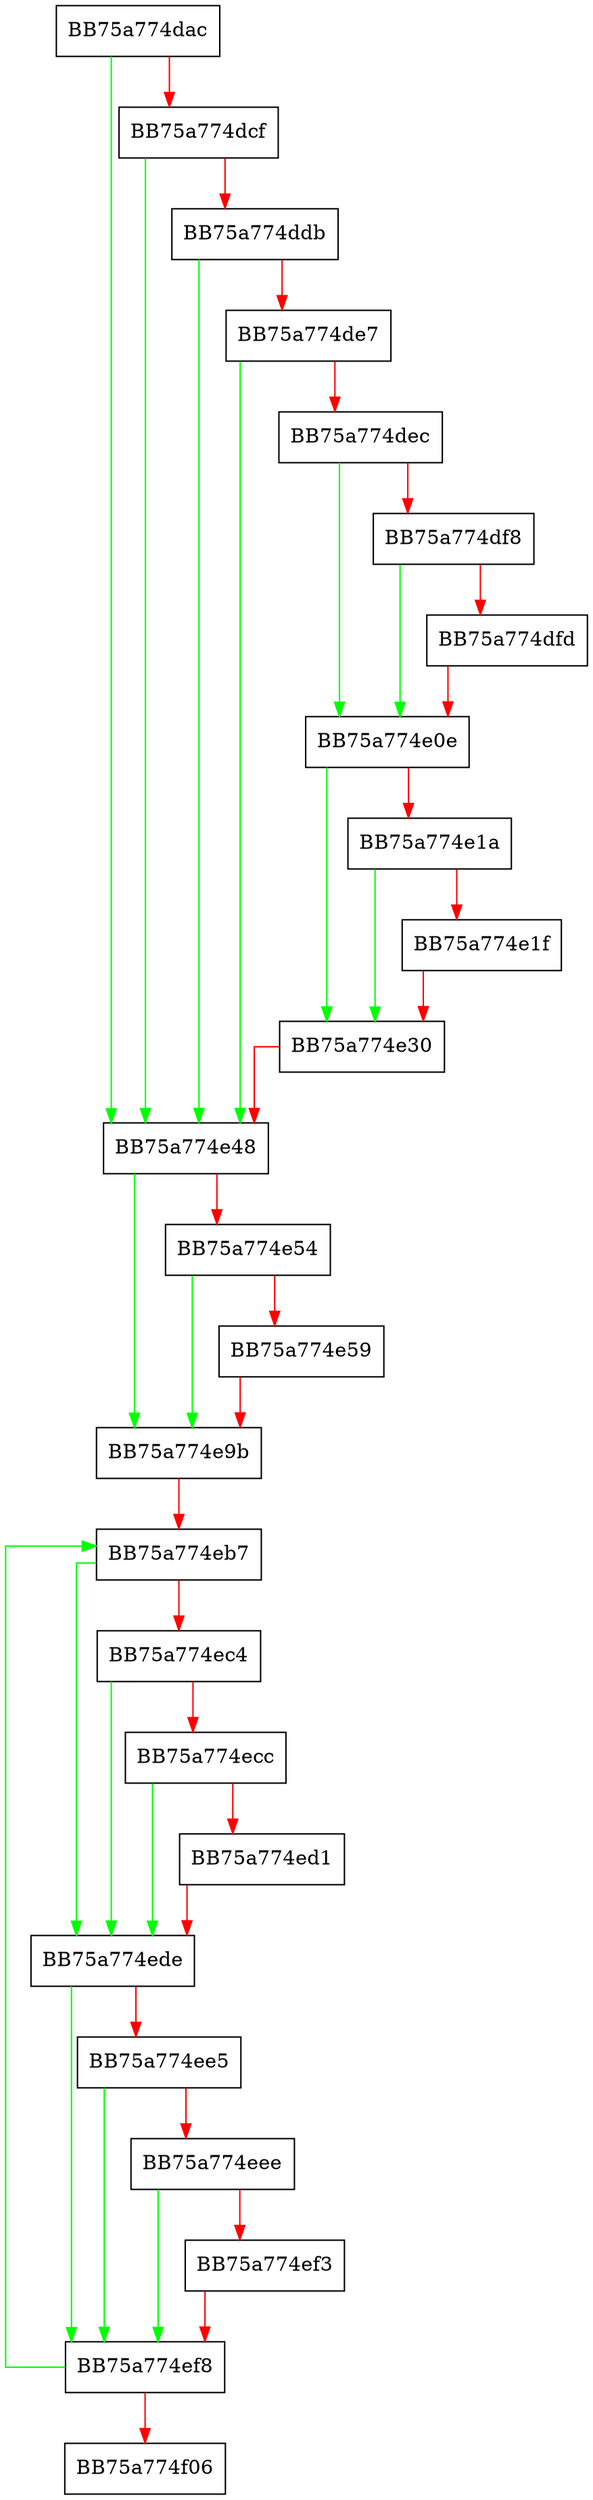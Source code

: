 digraph __acrt_free_locale {
  node [shape="box"];
  graph [splines=ortho];
  BB75a774dac -> BB75a774e48 [color="green"];
  BB75a774dac -> BB75a774dcf [color="red"];
  BB75a774dcf -> BB75a774e48 [color="green"];
  BB75a774dcf -> BB75a774ddb [color="red"];
  BB75a774ddb -> BB75a774e48 [color="green"];
  BB75a774ddb -> BB75a774de7 [color="red"];
  BB75a774de7 -> BB75a774e48 [color="green"];
  BB75a774de7 -> BB75a774dec [color="red"];
  BB75a774dec -> BB75a774e0e [color="green"];
  BB75a774dec -> BB75a774df8 [color="red"];
  BB75a774df8 -> BB75a774e0e [color="green"];
  BB75a774df8 -> BB75a774dfd [color="red"];
  BB75a774dfd -> BB75a774e0e [color="red"];
  BB75a774e0e -> BB75a774e30 [color="green"];
  BB75a774e0e -> BB75a774e1a [color="red"];
  BB75a774e1a -> BB75a774e30 [color="green"];
  BB75a774e1a -> BB75a774e1f [color="red"];
  BB75a774e1f -> BB75a774e30 [color="red"];
  BB75a774e30 -> BB75a774e48 [color="red"];
  BB75a774e48 -> BB75a774e9b [color="green"];
  BB75a774e48 -> BB75a774e54 [color="red"];
  BB75a774e54 -> BB75a774e9b [color="green"];
  BB75a774e54 -> BB75a774e59 [color="red"];
  BB75a774e59 -> BB75a774e9b [color="red"];
  BB75a774e9b -> BB75a774eb7 [color="red"];
  BB75a774eb7 -> BB75a774ede [color="green"];
  BB75a774eb7 -> BB75a774ec4 [color="red"];
  BB75a774ec4 -> BB75a774ede [color="green"];
  BB75a774ec4 -> BB75a774ecc [color="red"];
  BB75a774ecc -> BB75a774ede [color="green"];
  BB75a774ecc -> BB75a774ed1 [color="red"];
  BB75a774ed1 -> BB75a774ede [color="red"];
  BB75a774ede -> BB75a774ef8 [color="green"];
  BB75a774ede -> BB75a774ee5 [color="red"];
  BB75a774ee5 -> BB75a774ef8 [color="green"];
  BB75a774ee5 -> BB75a774eee [color="red"];
  BB75a774eee -> BB75a774ef8 [color="green"];
  BB75a774eee -> BB75a774ef3 [color="red"];
  BB75a774ef3 -> BB75a774ef8 [color="red"];
  BB75a774ef8 -> BB75a774eb7 [color="green"];
  BB75a774ef8 -> BB75a774f06 [color="red"];
}